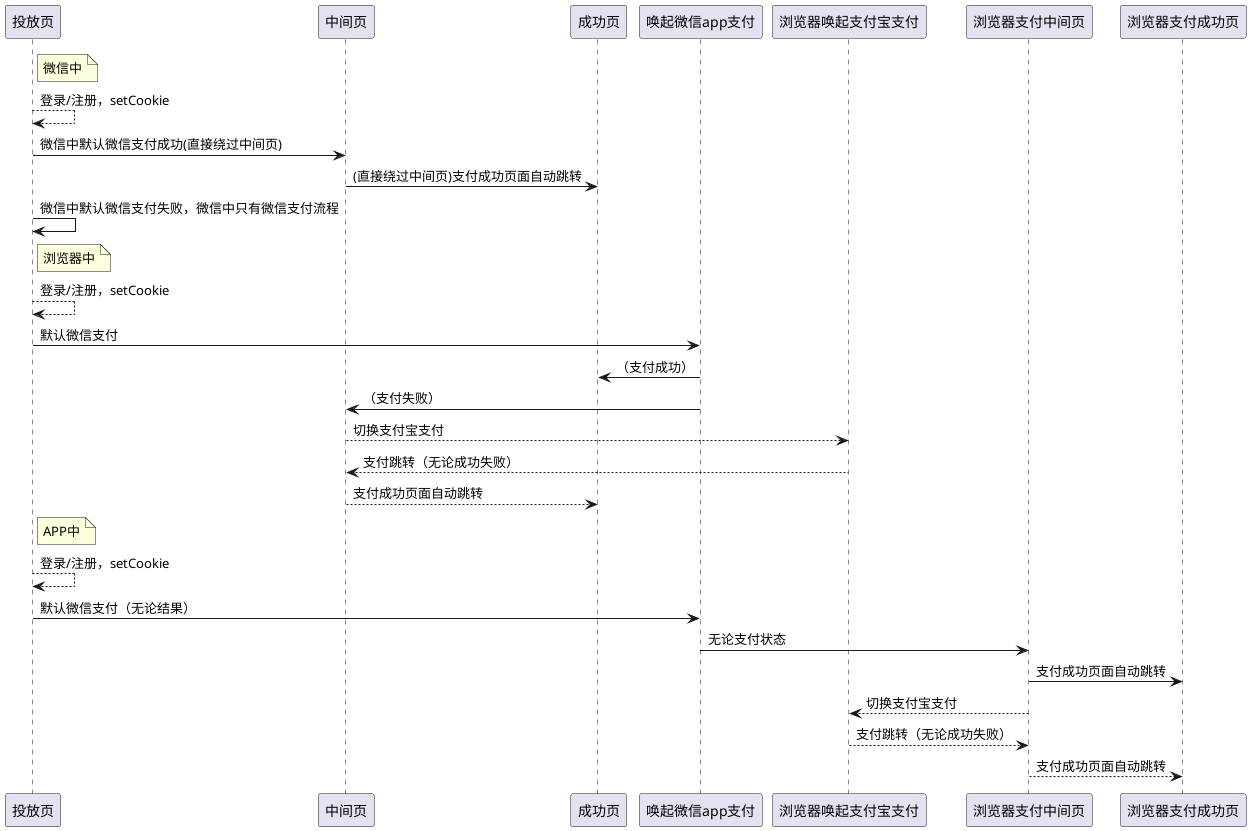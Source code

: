 @startuml
note right of 投放页: 微信中
投放页 --> 投放页 : 登录/注册，setCookie
投放页 -> 中间页 : 微信中默认微信支付成功(直接绕过中间页)
中间页 -> 成功页 : (直接绕过中间页)支付成功页面自动跳转
投放页 -> 投放页 : 微信中默认微信支付失败，微信中只有微信支付流程

note right of 投放页: 浏览器中
投放页 --> 投放页 : 登录/注册，setCookie
投放页 -> 唤起微信app支付 : 默认微信支付
唤起微信app支付 -> 成功页 :（支付成功）
唤起微信app支付 -> 中间页 :（支付失败）
中间页 --> 浏览器唤起支付宝支付 : 切换支付宝支付
浏览器唤起支付宝支付 --> 中间页: 支付跳转（无论成功失败）
中间页 --> 成功页: 支付成功页面自动跳转

note right of 投放页: APP中
投放页 --> 投放页 : 登录/注册，setCookie
投放页 -> 唤起微信app支付 : 默认微信支付（无论结果）
唤起微信app支付 -> 浏览器支付中间页 : 无论支付状态
浏览器支付中间页 -> 浏览器支付成功页: 支付成功页面自动跳转
浏览器支付中间页 --> 浏览器唤起支付宝支付 : 切换支付宝支付
浏览器唤起支付宝支付 --> 浏览器支付中间页: 支付跳转（无论成功失败）
浏览器支付中间页 --> 浏览器支付成功页 : 支付成功页面自动跳转
@enduml